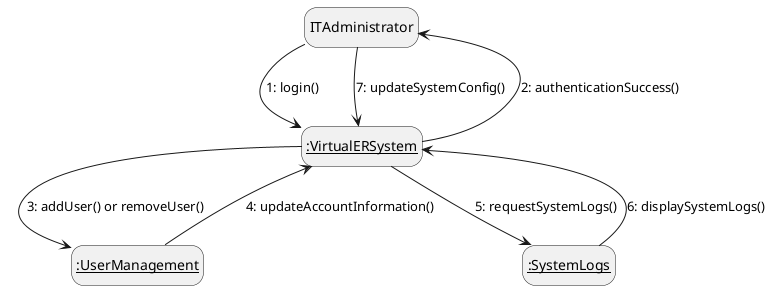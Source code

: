 @startuml ITAdministratorCollaboration
hide empty description

ITAdministrator --> __:VirtualERSystem__ : 1: login()
__:VirtualERSystem__ --> ITAdministrator : 2: authenticationSuccess()
__:VirtualERSystem__ --> __:UserManagement__ : 3: addUser() or removeUser()
__:UserManagement__ --> __:VirtualERSystem__ : 4: updateAccountInformation()
__:VirtualERSystem__ --> __:SystemLogs__ : 5: requestSystemLogs()
__:SystemLogs__ --> __:VirtualERSystem__ : 6: displaySystemLogs()
ITAdministrator --> __:VirtualERSystem__ : 7: updateSystemConfig()

@enduml